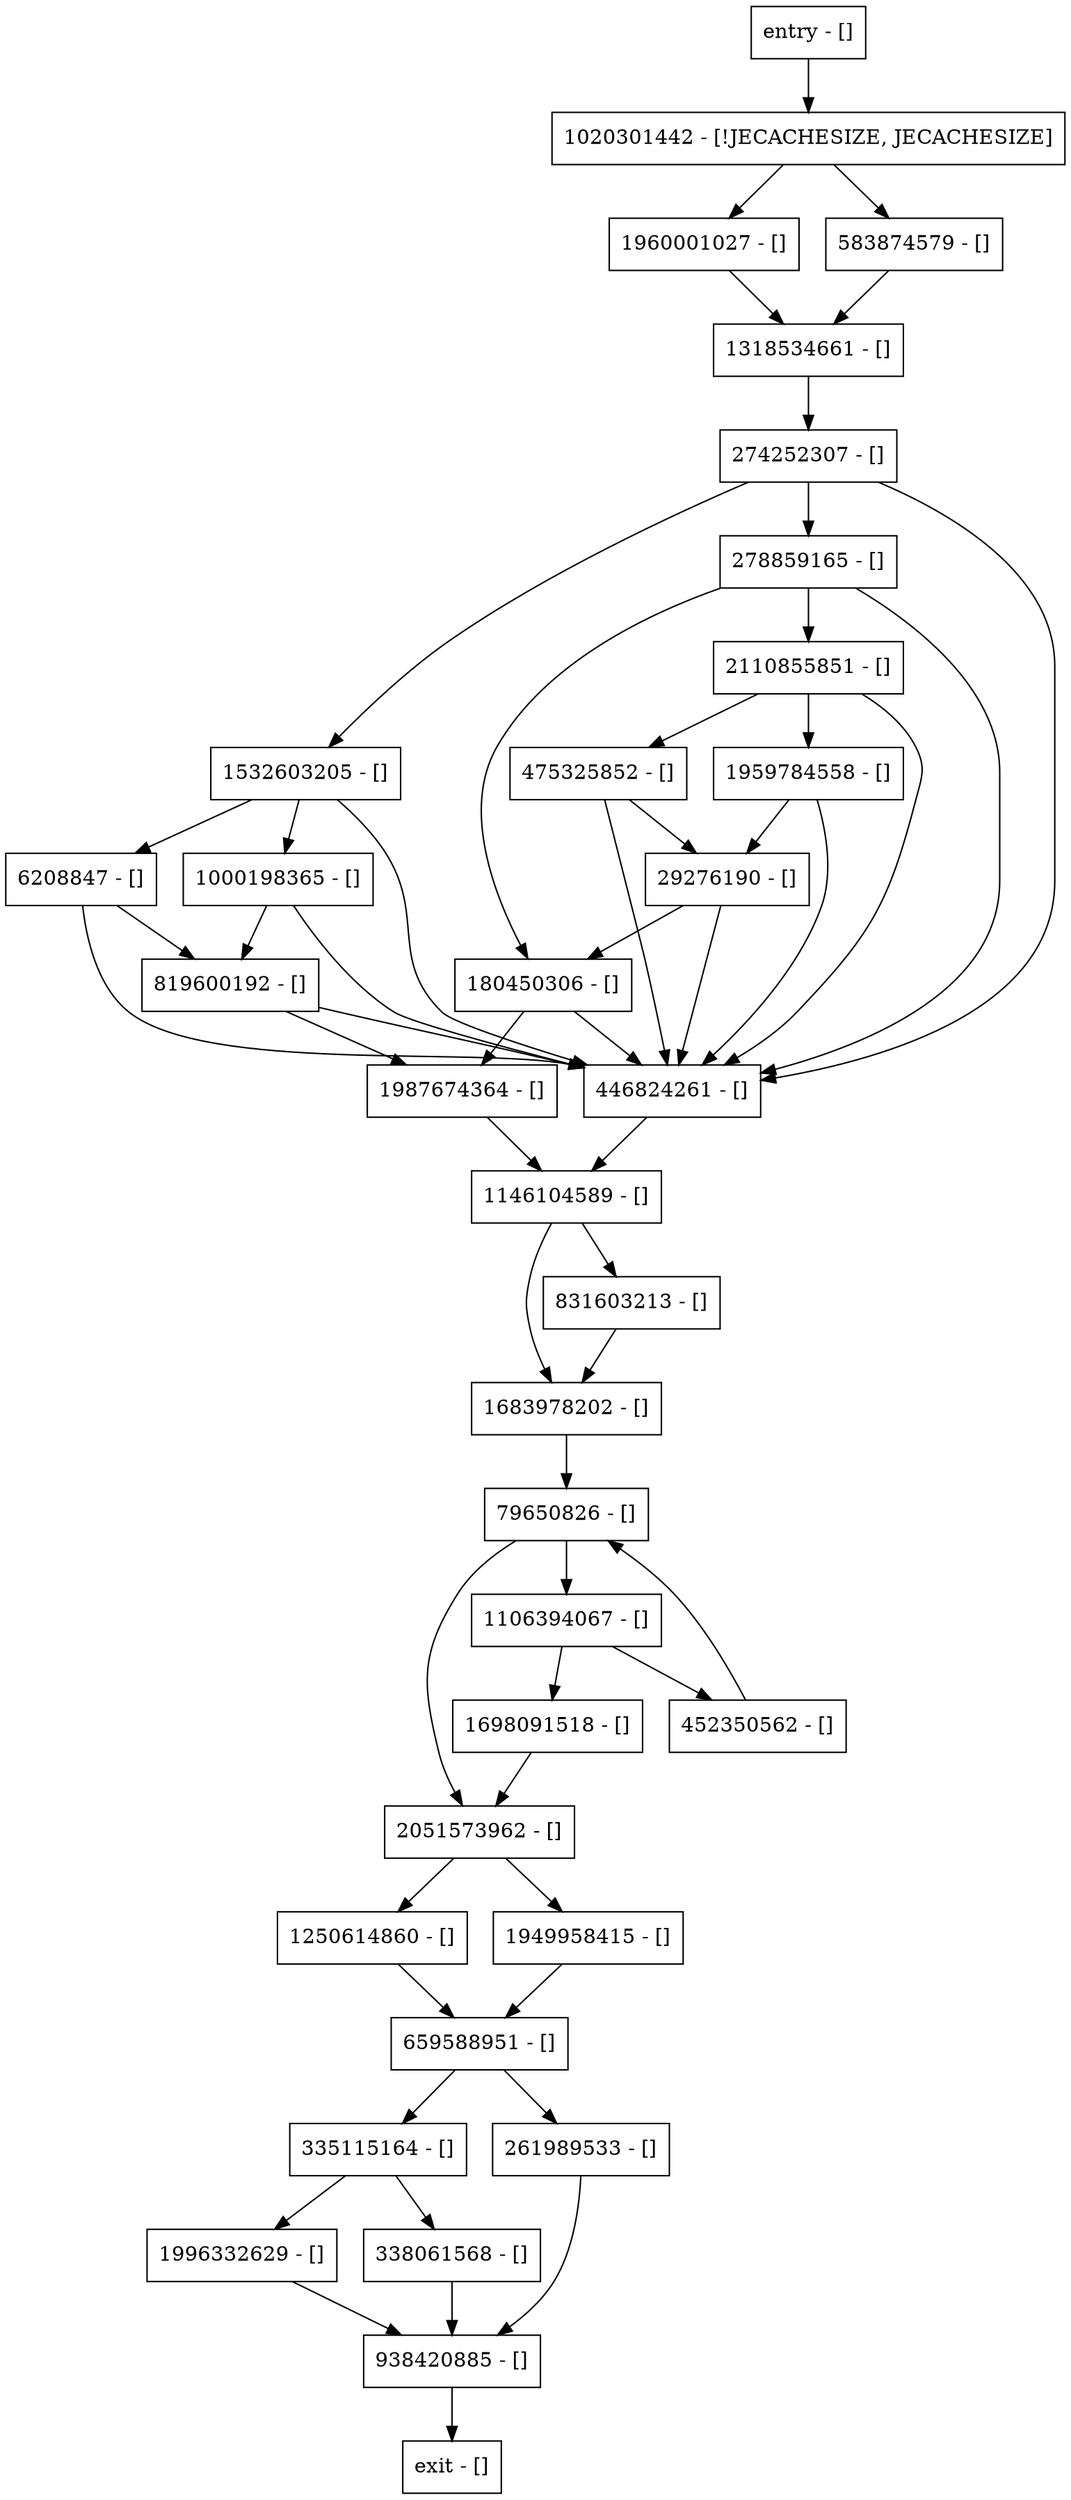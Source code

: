 digraph <clinit> {
node [shape=record];
819600192 [label="819600192 - []"];
1146104589 [label="1146104589 - []"];
274252307 [label="274252307 - []"];
1532603205 [label="1532603205 - []"];
1020301442 [label="1020301442 - [!JECACHESIZE, JECACHESIZE]"];
2110855851 [label="2110855851 - []"];
1250614860 [label="1250614860 - []"];
6208847 [label="6208847 - []"];
831603213 [label="831603213 - []"];
278859165 [label="278859165 - []"];
338061568 [label="338061568 - []"];
1318534661 [label="1318534661 - []"];
1996332629 [label="1996332629 - []"];
335115164 [label="335115164 - []"];
1960001027 [label="1960001027 - []"];
1000198365 [label="1000198365 - []"];
475325852 [label="475325852 - []"];
1959784558 [label="1959784558 - []"];
79650826 [label="79650826 - []"];
938420885 [label="938420885 - []"];
261989533 [label="261989533 - []"];
583874579 [label="583874579 - []"];
659588951 [label="659588951 - []"];
1987674364 [label="1987674364 - []"];
29276190 [label="29276190 - []"];
180450306 [label="180450306 - []"];
entry [label="entry - []"];
exit [label="exit - []"];
452350562 [label="452350562 - []"];
2051573962 [label="2051573962 - []"];
446824261 [label="446824261 - []"];
1698091518 [label="1698091518 - []"];
1683978202 [label="1683978202 - []"];
1106394067 [label="1106394067 - []"];
1949958415 [label="1949958415 - []"];
entry;
exit;
819600192 -> 446824261;
819600192 -> 1987674364;
1146104589 -> 831603213;
1146104589 -> 1683978202;
274252307 -> 446824261;
274252307 -> 278859165;
274252307 -> 1532603205;
1532603205 -> 1000198365;
1532603205 -> 446824261;
1532603205 -> 6208847;
1020301442 -> 583874579;
1020301442 -> 1960001027;
2110855851 -> 475325852;
2110855851 -> 1959784558;
2110855851 -> 446824261;
1250614860 -> 659588951;
6208847 -> 819600192;
6208847 -> 446824261;
831603213 -> 1683978202;
278859165 -> 180450306;
278859165 -> 2110855851;
278859165 -> 446824261;
338061568 -> 938420885;
1318534661 -> 274252307;
1996332629 -> 938420885;
335115164 -> 338061568;
335115164 -> 1996332629;
1960001027 -> 1318534661;
1000198365 -> 819600192;
1000198365 -> 446824261;
475325852 -> 446824261;
475325852 -> 29276190;
1959784558 -> 446824261;
1959784558 -> 29276190;
79650826 -> 2051573962;
79650826 -> 1106394067;
938420885 -> exit;
261989533 -> 938420885;
583874579 -> 1318534661;
659588951 -> 261989533;
659588951 -> 335115164;
1987674364 -> 1146104589;
29276190 -> 180450306;
29276190 -> 446824261;
180450306 -> 446824261;
180450306 -> 1987674364;
entry -> 1020301442;
452350562 -> 79650826;
2051573962 -> 1250614860;
2051573962 -> 1949958415;
446824261 -> 1146104589;
1698091518 -> 2051573962;
1683978202 -> 79650826;
1106394067 -> 452350562;
1106394067 -> 1698091518;
1949958415 -> 659588951;
}
